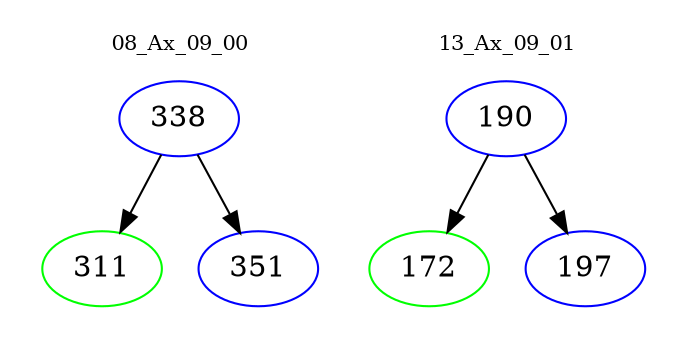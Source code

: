 digraph{
subgraph cluster_0 {
color = white
label = "08_Ax_09_00";
fontsize=10;
T0_338 [label="338", color="blue"]
T0_338 -> T0_311 [color="black"]
T0_311 [label="311", color="green"]
T0_338 -> T0_351 [color="black"]
T0_351 [label="351", color="blue"]
}
subgraph cluster_1 {
color = white
label = "13_Ax_09_01";
fontsize=10;
T1_190 [label="190", color="blue"]
T1_190 -> T1_172 [color="black"]
T1_172 [label="172", color="green"]
T1_190 -> T1_197 [color="black"]
T1_197 [label="197", color="blue"]
}
}

